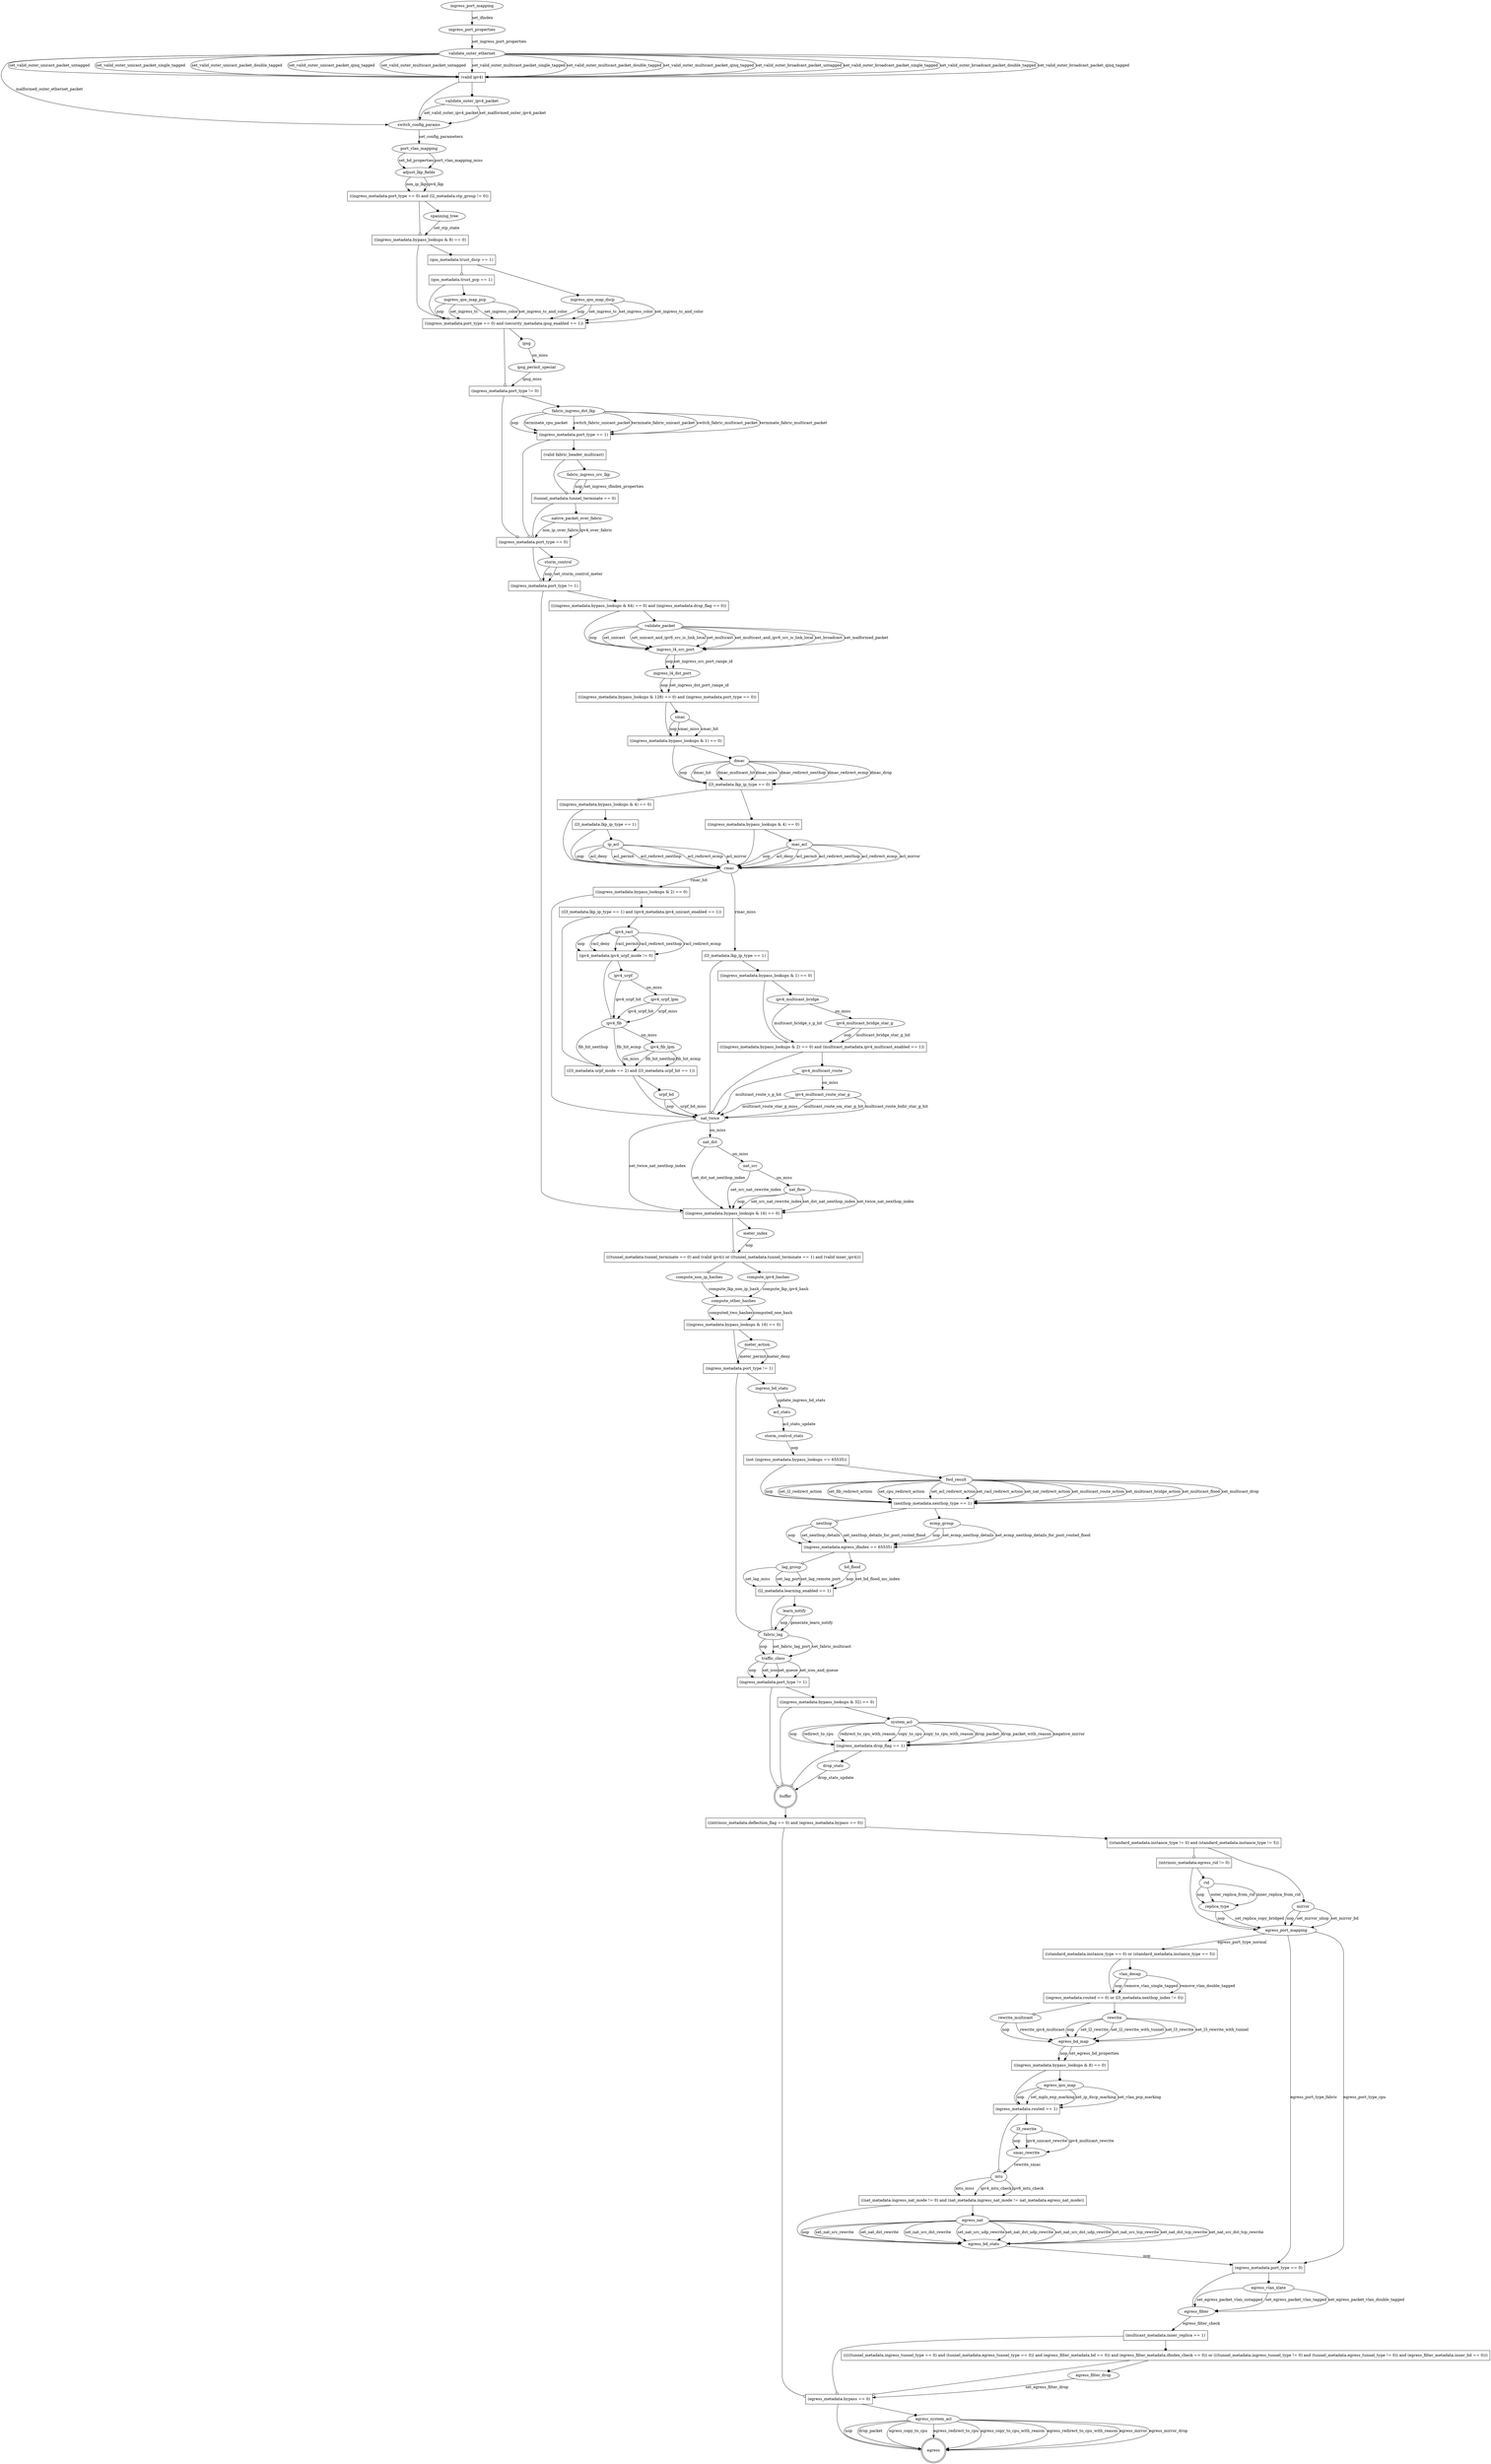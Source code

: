 digraph g {
   buffer [shape=doublecircle];
   egress [shape=doublecircle];
   ingress_port_mapping [shape=ellipse];
   ingress_port_mapping -> ingress_port_properties [arrowhead=normal label="set_ifindex"];
   ingress_port_properties [shape=ellipse];
   ingress_port_properties -> validate_outer_ethernet [arrowhead=normal label="set_ingress_port_properties"];
   validate_outer_ethernet [shape=ellipse];
   validate_outer_ethernet -> switch_config_params [arrowhead=normal label="malformed_outer_ethernet_packet"];
   switch_config_params [shape=ellipse];
   switch_config_params -> port_vlan_mapping [arrowhead=normal label="set_config_parameters"];
   port_vlan_mapping [shape=ellipse];
   port_vlan_mapping -> adjust_lkp_fields [arrowhead=normal label="set_bd_properties"];
   adjust_lkp_fields [shape=ellipse];
   adjust_lkp_fields -> _condition_2 [arrowhead=normal label="non_ip_lkp"];
   _condition_2 [shape=box label="((ingress_metadata.port_type == 0) and (l2_metadata.stp_group != 0))"];
   _condition_2 -> _condition_3 [arrowhead=odot];
   _condition_3 [shape=box label="((ingress_metadata.bypass_lookups & 8) == 0)"];
   _condition_3 -> _condition_6 [arrowhead=odot];
   _condition_6 [shape=box label="((ingress_metadata.port_type == 0) and (security_metadata.ipsg_enabled == 1))"];
   _condition_6 -> _condition_7 [arrowhead=odot];
   _condition_7 [shape=box label="(ingress_metadata.port_type != 0)"];
   _condition_7 -> _condition_11 [arrowhead=odot];
   _condition_11 [shape=box label="(ingress_metadata.port_type == 0)"];
   _condition_11 -> _condition_12 [arrowhead=odot];
   _condition_12 [shape=box label="(ingress_metadata.port_type != 1)"];
   _condition_12 -> _condition_30 [arrowhead=odot];
   _condition_30 [shape=box label="((ingress_metadata.bypass_lookups & 16) == 0)"];
   _condition_30 -> _condition_31 [arrowhead=odot];
   _condition_31 [shape=box label="(((tunnel_metadata.tunnel_terminate == 0) and (valid ipv4)) or ((tunnel_metadata.tunnel_terminate == 1) and (valid inner_ipv4)))"];
   _condition_31 -> compute_non_ip_hashes [arrowhead=odot];
   compute_non_ip_hashes [shape=ellipse];
   compute_non_ip_hashes -> compute_other_hashes [arrowhead=normal label="compute_lkp_non_ip_hash"];
   compute_other_hashes [shape=ellipse];
   compute_other_hashes -> _condition_32 [arrowhead=normal label="computed_two_hashes"];
   _condition_32 [shape=box label="((ingress_metadata.bypass_lookups & 16) == 0)"];
   _condition_32 -> _condition_33 [arrowhead=odot];
   _condition_33 [shape=box label="(ingress_metadata.port_type != 1)"];
   _condition_33 -> fabric_lag [arrowhead=odot];
   fabric_lag [shape=ellipse];
   fabric_lag -> traffic_class [arrowhead=normal label="nop"];
   traffic_class [shape=ellipse];
   traffic_class -> _condition_38 [arrowhead=normal label="nop"];
   _condition_38 [shape=box label="(ingress_metadata.port_type != 1)"];
   _condition_38 -> buffer [arrowhead=odot];
   _condition_38 -> _condition_39 [arrowhead=dot];
   _condition_39 [shape=box label="((ingress_metadata.bypass_lookups & 32) == 0)"];
   _condition_39 -> buffer [arrowhead=odot];
   _condition_39 -> system_acl [arrowhead=dot];
   system_acl [shape=ellipse];
   system_acl -> _condition_40 [arrowhead=normal label="nop"];
   _condition_40 [shape=box label="(ingress_metadata.drop_flag == 1)"];
   _condition_40 -> buffer [arrowhead=odot];
   _condition_40 -> drop_stats [arrowhead=dot];
   drop_stats [shape=ellipse];
   drop_stats -> buffer [arrowhead=normal label="drop_stats_update"];
   system_acl -> _condition_40 [arrowhead=normal label="redirect_to_cpu"];
   system_acl -> _condition_40 [arrowhead=normal label="redirect_to_cpu_with_reason"];
   system_acl -> _condition_40 [arrowhead=normal label="copy_to_cpu"];
   system_acl -> _condition_40 [arrowhead=normal label="copy_to_cpu_with_reason"];
   system_acl -> _condition_40 [arrowhead=normal label="drop_packet"];
   system_acl -> _condition_40 [arrowhead=normal label="drop_packet_with_reason"];
   system_acl -> _condition_40 [arrowhead=normal label="negative_mirror"];
   traffic_class -> _condition_38 [arrowhead=normal label="set_icos"];
   traffic_class -> _condition_38 [arrowhead=normal label="set_queue"];
   traffic_class -> _condition_38 [arrowhead=normal label="set_icos_and_queue"];
   fabric_lag -> traffic_class [arrowhead=normal label="set_fabric_lag_port"];
   fabric_lag -> traffic_class [arrowhead=normal label="set_fabric_multicast"];
   _condition_33 -> ingress_bd_stats [arrowhead=dot];
   ingress_bd_stats [shape=ellipse];
   ingress_bd_stats -> acl_stats [arrowhead=normal label="update_ingress_bd_stats"];
   acl_stats [shape=ellipse];
   acl_stats -> storm_control_stats [arrowhead=normal label="acl_stats_update"];
   storm_control_stats [shape=ellipse];
   storm_control_stats -> _condition_34 [arrowhead=normal label="nop"];
   _condition_34 [shape=box label="(not (ingress_metadata.bypass_lookups == 65535))"];
   _condition_34 -> _condition_35 [arrowhead=odot];
   _condition_35 [shape=box label="(nexthop_metadata.nexthop_type == 1)"];
   _condition_35 -> nexthop [arrowhead=odot];
   nexthop [shape=ellipse];
   nexthop -> _condition_36 [arrowhead=normal label="nop"];
   _condition_36 [shape=box label="(ingress_metadata.egress_ifindex == 65535)"];
   _condition_36 -> lag_group [arrowhead=odot];
   lag_group [shape=ellipse];
   lag_group -> _condition_37 [arrowhead=normal label="set_lag_miss"];
   _condition_37 [shape=box label="(l2_metadata.learning_enabled == 1)"];
   _condition_37 -> fabric_lag [arrowhead=odot];
   _condition_37 -> learn_notify [arrowhead=dot];
   learn_notify [shape=ellipse];
   learn_notify -> fabric_lag [arrowhead=normal label="nop"];
   learn_notify -> fabric_lag [arrowhead=normal label="generate_learn_notify"];
   lag_group -> _condition_37 [arrowhead=normal label="set_lag_port"];
   lag_group -> _condition_37 [arrowhead=normal label="set_lag_remote_port"];
   _condition_36 -> bd_flood [arrowhead=dot];
   bd_flood [shape=ellipse];
   bd_flood -> _condition_37 [arrowhead=normal label="nop"];
   bd_flood -> _condition_37 [arrowhead=normal label="set_bd_flood_mc_index"];
   nexthop -> _condition_36 [arrowhead=normal label="set_nexthop_details"];
   nexthop -> _condition_36 [arrowhead=normal label="set_nexthop_details_for_post_routed_flood"];
   _condition_35 -> ecmp_group [arrowhead=dot];
   ecmp_group [shape=ellipse];
   ecmp_group -> _condition_36 [arrowhead=normal label="nop"];
   ecmp_group -> _condition_36 [arrowhead=normal label="set_ecmp_nexthop_details"];
   ecmp_group -> _condition_36 [arrowhead=normal label="set_ecmp_nexthop_details_for_post_routed_flood"];
   _condition_34 -> fwd_result [arrowhead=dot];
   fwd_result [shape=ellipse];
   fwd_result -> _condition_35 [arrowhead=normal label="nop"];
   fwd_result -> _condition_35 [arrowhead=normal label="set_l2_redirect_action"];
   fwd_result -> _condition_35 [arrowhead=normal label="set_fib_redirect_action"];
   fwd_result -> _condition_35 [arrowhead=normal label="set_cpu_redirect_action"];
   fwd_result -> _condition_35 [arrowhead=normal label="set_acl_redirect_action"];
   fwd_result -> _condition_35 [arrowhead=normal label="set_racl_redirect_action"];
   fwd_result -> _condition_35 [arrowhead=normal label="set_nat_redirect_action"];
   fwd_result -> _condition_35 [arrowhead=normal label="set_multicast_route_action"];
   fwd_result -> _condition_35 [arrowhead=normal label="set_multicast_bridge_action"];
   fwd_result -> _condition_35 [arrowhead=normal label="set_multicast_flood"];
   fwd_result -> _condition_35 [arrowhead=normal label="set_multicast_drop"];
   _condition_32 -> meter_action [arrowhead=dot];
   meter_action [shape=ellipse];
   meter_action -> _condition_33 [arrowhead=normal label="meter_permit"];
   meter_action -> _condition_33 [arrowhead=normal label="meter_deny"];
   compute_other_hashes -> _condition_32 [arrowhead=normal label="computed_one_hash"];
   _condition_31 -> compute_ipv4_hashes [arrowhead=dot];
   compute_ipv4_hashes [shape=ellipse];
   compute_ipv4_hashes -> compute_other_hashes [arrowhead=normal label="compute_lkp_ipv4_hash"];
   _condition_30 -> meter_index [arrowhead=dot];
   meter_index [shape=ellipse];
   meter_index -> _condition_31 [arrowhead=normal label="nop"];
   _condition_12 -> _condition_13 [arrowhead=dot];
   _condition_13 [shape=box label="(((ingress_metadata.bypass_lookups & 64) == 0) and (ingress_metadata.drop_flag == 0))"];
   _condition_13 -> ingress_l4_src_port [arrowhead=odot];
   ingress_l4_src_port [shape=ellipse];
   ingress_l4_src_port -> ingress_l4_dst_port [arrowhead=normal label="nop"];
   ingress_l4_dst_port [shape=ellipse];
   ingress_l4_dst_port -> _condition_14 [arrowhead=normal label="nop"];
   _condition_14 [shape=box label="(((ingress_metadata.bypass_lookups & 128) == 0) and (ingress_metadata.port_type == 0))"];
   _condition_14 -> _condition_15 [arrowhead=odot];
   _condition_15 [shape=box label="((ingress_metadata.bypass_lookups & 1) == 0)"];
   _condition_15 -> _condition_16 [arrowhead=odot];
   _condition_16 [shape=box label="(l3_metadata.lkp_ip_type == 0)"];
   _condition_16 -> _condition_18 [arrowhead=odot];
   _condition_18 [shape=box label="((ingress_metadata.bypass_lookups & 4) == 0)"];
   _condition_18 -> rmac [arrowhead=odot];
   rmac [shape=ellipse];
   rmac -> _condition_25 [arrowhead=normal label="rmac_hit"];
   _condition_25 [shape=box label="((ingress_metadata.bypass_lookups & 2) == 0)"];
   _condition_25 -> nat_twice [arrowhead=odot];
   nat_twice [shape=ellipse];
   nat_twice -> nat_dst [arrowhead=normal label="on_miss"];
   nat_dst [shape=ellipse];
   nat_dst -> nat_src [arrowhead=normal label="on_miss"];
   nat_src [shape=ellipse];
   nat_src -> nat_flow [arrowhead=normal label="on_miss"];
   nat_flow [shape=ellipse];
   nat_flow -> _condition_30 [arrowhead=normal label="nop"];
   nat_flow -> _condition_30 [arrowhead=normal label="set_src_nat_rewrite_index"];
   nat_flow -> _condition_30 [arrowhead=normal label="set_dst_nat_nexthop_index"];
   nat_flow -> _condition_30 [arrowhead=normal label="set_twice_nat_nexthop_index"];
   nat_src -> _condition_30 [arrowhead=normal label="set_src_nat_rewrite_index"];
   nat_dst -> _condition_30 [arrowhead=normal label="set_dst_nat_nexthop_index"];
   nat_twice -> _condition_30 [arrowhead=normal label="set_twice_nat_nexthop_index"];
   _condition_25 -> _condition_26 [arrowhead=dot];
   _condition_26 [shape=box label="((l3_metadata.lkp_ip_type == 1) and (ipv4_metadata.ipv4_unicast_enabled == 1))"];
   _condition_26 -> _condition_29 [arrowhead=odot];
   _condition_29 [shape=box label="((l3_metadata.urpf_mode == 2) and (l3_metadata.urpf_hit == 1))"];
   _condition_29 -> nat_twice [arrowhead=odot];
   _condition_29 -> urpf_bd [arrowhead=dot];
   urpf_bd [shape=ellipse];
   urpf_bd -> nat_twice [arrowhead=normal label="nop"];
   urpf_bd -> nat_twice [arrowhead=normal label="urpf_bd_miss"];
   _condition_26 -> ipv4_racl [arrowhead=dot];
   ipv4_racl [shape=ellipse];
   ipv4_racl -> _condition_27 [arrowhead=normal label="nop"];
   _condition_27 [shape=box label="(ipv4_metadata.ipv4_urpf_mode != 0)"];
   _condition_27 -> ipv4_fib [arrowhead=odot];
   ipv4_fib [shape=ellipse];
   ipv4_fib -> ipv4_fib_lpm [arrowhead=normal label="on_miss"];
   ipv4_fib_lpm [shape=ellipse];
   ipv4_fib_lpm -> _condition_29 [arrowhead=normal label="on_miss"];
   ipv4_fib_lpm -> _condition_29 [arrowhead=normal label="fib_hit_nexthop"];
   ipv4_fib_lpm -> _condition_29 [arrowhead=normal label="fib_hit_ecmp"];
   ipv4_fib -> _condition_29 [arrowhead=normal label="fib_hit_nexthop"];
   ipv4_fib -> _condition_29 [arrowhead=normal label="fib_hit_ecmp"];
   _condition_27 -> ipv4_urpf [arrowhead=dot];
   ipv4_urpf [shape=ellipse];
   ipv4_urpf -> ipv4_urpf_lpm [arrowhead=normal label="on_miss"];
   ipv4_urpf_lpm [shape=ellipse];
   ipv4_urpf_lpm -> ipv4_fib [arrowhead=normal label="ipv4_urpf_hit"];
   ipv4_urpf_lpm -> ipv4_fib [arrowhead=normal label="urpf_miss"];
   ipv4_urpf -> ipv4_fib [arrowhead=normal label="ipv4_urpf_hit"];
   ipv4_racl -> _condition_27 [arrowhead=normal label="racl_deny"];
   ipv4_racl -> _condition_27 [arrowhead=normal label="racl_permit"];
   ipv4_racl -> _condition_27 [arrowhead=normal label="racl_redirect_nexthop"];
   ipv4_racl -> _condition_27 [arrowhead=normal label="racl_redirect_ecmp"];
   rmac -> _condition_21 [arrowhead=normal label="rmac_miss"];
   _condition_21 [shape=box label="(l3_metadata.lkp_ip_type == 1)"];
   _condition_21 -> nat_twice [arrowhead=odot];
   _condition_21 -> _condition_22 [arrowhead=dot];
   _condition_22 [shape=box label="((ingress_metadata.bypass_lookups & 1) == 0)"];
   _condition_22 -> _condition_23 [arrowhead=odot];
   _condition_23 [shape=box label="(((ingress_metadata.bypass_lookups & 2) == 0) and (multicast_metadata.ipv4_multicast_enabled == 1))"];
   _condition_23 -> nat_twice [arrowhead=odot];
   _condition_23 -> ipv4_multicast_route [arrowhead=dot];
   ipv4_multicast_route [shape=ellipse];
   ipv4_multicast_route -> ipv4_multicast_route_star_g [arrowhead=normal label="on_miss"];
   ipv4_multicast_route_star_g [shape=ellipse];
   ipv4_multicast_route_star_g -> nat_twice [arrowhead=normal label="multicast_route_star_g_miss"];
   ipv4_multicast_route_star_g -> nat_twice [arrowhead=normal label="multicast_route_sm_star_g_hit"];
   ipv4_multicast_route_star_g -> nat_twice [arrowhead=normal label="multicast_route_bidir_star_g_hit"];
   ipv4_multicast_route -> nat_twice [arrowhead=normal label="multicast_route_s_g_hit"];
   _condition_22 -> ipv4_multicast_bridge [arrowhead=dot];
   ipv4_multicast_bridge [shape=ellipse];
   ipv4_multicast_bridge -> ipv4_multicast_bridge_star_g [arrowhead=normal label="on_miss"];
   ipv4_multicast_bridge_star_g [shape=ellipse];
   ipv4_multicast_bridge_star_g -> _condition_23 [arrowhead=normal label="nop"];
   ipv4_multicast_bridge_star_g -> _condition_23 [arrowhead=normal label="multicast_bridge_star_g_hit"];
   ipv4_multicast_bridge -> _condition_23 [arrowhead=normal label="multicast_bridge_s_g_hit"];
   _condition_18 -> _condition_19 [arrowhead=dot];
   _condition_19 [shape=box label="(l3_metadata.lkp_ip_type == 1)"];
   _condition_19 -> rmac [arrowhead=odot];
   _condition_19 -> ip_acl [arrowhead=dot];
   ip_acl [shape=ellipse];
   ip_acl -> rmac [arrowhead=normal label="nop"];
   ip_acl -> rmac [arrowhead=normal label="acl_deny"];
   ip_acl -> rmac [arrowhead=normal label="acl_permit"];
   ip_acl -> rmac [arrowhead=normal label="acl_redirect_nexthop"];
   ip_acl -> rmac [arrowhead=normal label="acl_redirect_ecmp"];
   ip_acl -> rmac [arrowhead=normal label="acl_mirror"];
   _condition_16 -> _condition_17 [arrowhead=dot];
   _condition_17 [shape=box label="((ingress_metadata.bypass_lookups & 4) == 0)"];
   _condition_17 -> rmac [arrowhead=odot];
   _condition_17 -> mac_acl [arrowhead=dot];
   mac_acl [shape=ellipse];
   mac_acl -> rmac [arrowhead=normal label="nop"];
   mac_acl -> rmac [arrowhead=normal label="acl_deny"];
   mac_acl -> rmac [arrowhead=normal label="acl_permit"];
   mac_acl -> rmac [arrowhead=normal label="acl_redirect_nexthop"];
   mac_acl -> rmac [arrowhead=normal label="acl_redirect_ecmp"];
   mac_acl -> rmac [arrowhead=normal label="acl_mirror"];
   _condition_15 -> dmac [arrowhead=dot];
   dmac [shape=ellipse];
   dmac -> _condition_16 [arrowhead=normal label="nop"];
   dmac -> _condition_16 [arrowhead=normal label="dmac_hit"];
   dmac -> _condition_16 [arrowhead=normal label="dmac_multicast_hit"];
   dmac -> _condition_16 [arrowhead=normal label="dmac_miss"];
   dmac -> _condition_16 [arrowhead=normal label="dmac_redirect_nexthop"];
   dmac -> _condition_16 [arrowhead=normal label="dmac_redirect_ecmp"];
   dmac -> _condition_16 [arrowhead=normal label="dmac_drop"];
   _condition_14 -> smac [arrowhead=dot];
   smac [shape=ellipse];
   smac -> _condition_15 [arrowhead=normal label="nop"];
   smac -> _condition_15 [arrowhead=normal label="smac_miss"];
   smac -> _condition_15 [arrowhead=normal label="smac_hit"];
   ingress_l4_dst_port -> _condition_14 [arrowhead=normal label="set_ingress_dst_port_range_id"];
   ingress_l4_src_port -> ingress_l4_dst_port [arrowhead=normal label="set_ingress_src_port_range_id"];
   _condition_13 -> validate_packet [arrowhead=dot];
   validate_packet [shape=ellipse];
   validate_packet -> ingress_l4_src_port [arrowhead=normal label="nop"];
   validate_packet -> ingress_l4_src_port [arrowhead=normal label="set_unicast"];
   validate_packet -> ingress_l4_src_port [arrowhead=normal label="set_unicast_and_ipv6_src_is_link_local"];
   validate_packet -> ingress_l4_src_port [arrowhead=normal label="set_multicast"];
   validate_packet -> ingress_l4_src_port [arrowhead=normal label="set_multicast_and_ipv6_src_is_link_local"];
   validate_packet -> ingress_l4_src_port [arrowhead=normal label="set_broadcast"];
   validate_packet -> ingress_l4_src_port [arrowhead=normal label="set_malformed_packet"];
   _condition_11 -> storm_control [arrowhead=dot];
   storm_control [shape=ellipse];
   storm_control -> _condition_12 [arrowhead=normal label="nop"];
   storm_control -> _condition_12 [arrowhead=normal label="set_storm_control_meter"];
   _condition_7 -> fabric_ingress_dst_lkp [arrowhead=dot];
   fabric_ingress_dst_lkp [shape=ellipse];
   fabric_ingress_dst_lkp -> _condition_8 [arrowhead=normal label="nop"];
   _condition_8 [shape=box label="(ingress_metadata.port_type == 1)"];
   _condition_8 -> _condition_11 [arrowhead=odot];
   _condition_8 -> _condition_9 [arrowhead=dot];
   _condition_9 [shape=box label="(valid fabric_header_multicast)"];
   _condition_9 -> _condition_10 [arrowhead=odot];
   _condition_10 [shape=box label="(tunnel_metadata.tunnel_terminate == 0)"];
   _condition_10 -> _condition_11 [arrowhead=odot];
   _condition_10 -> native_packet_over_fabric [arrowhead=dot];
   native_packet_over_fabric [shape=ellipse];
   native_packet_over_fabric -> _condition_11 [arrowhead=normal label="non_ip_over_fabric"];
   native_packet_over_fabric -> _condition_11 [arrowhead=normal label="ipv4_over_fabric"];
   _condition_9 -> fabric_ingress_src_lkp [arrowhead=dot];
   fabric_ingress_src_lkp [shape=ellipse];
   fabric_ingress_src_lkp -> _condition_10 [arrowhead=normal label="nop"];
   fabric_ingress_src_lkp -> _condition_10 [arrowhead=normal label="set_ingress_ifindex_properties"];
   fabric_ingress_dst_lkp -> _condition_8 [arrowhead=normal label="terminate_cpu_packet"];
   fabric_ingress_dst_lkp -> _condition_8 [arrowhead=normal label="switch_fabric_unicast_packet"];
   fabric_ingress_dst_lkp -> _condition_8 [arrowhead=normal label="terminate_fabric_unicast_packet"];
   fabric_ingress_dst_lkp -> _condition_8 [arrowhead=normal label="switch_fabric_multicast_packet"];
   fabric_ingress_dst_lkp -> _condition_8 [arrowhead=normal label="terminate_fabric_multicast_packet"];
   _condition_6 -> ipsg [arrowhead=dot];
   ipsg [shape=ellipse];
   ipsg -> ipsg_permit_special [arrowhead=normal label="on_miss"];
   ipsg_permit_special [shape=ellipse];
   ipsg_permit_special -> _condition_7 [arrowhead=normal label="ipsg_miss"];
   _condition_3 -> _condition_4 [arrowhead=dot];
   _condition_4 [shape=box label="(qos_metadata.trust_dscp == 1)"];
   _condition_4 -> _condition_5 [arrowhead=odot];
   _condition_5 [shape=box label="(qos_metadata.trust_pcp == 1)"];
   _condition_5 -> _condition_6 [arrowhead=odot];
   _condition_5 -> ingress_qos_map_pcp [arrowhead=dot];
   ingress_qos_map_pcp [shape=ellipse];
   ingress_qos_map_pcp -> _condition_6 [arrowhead=normal label="nop"];
   ingress_qos_map_pcp -> _condition_6 [arrowhead=normal label="set_ingress_tc"];
   ingress_qos_map_pcp -> _condition_6 [arrowhead=normal label="set_ingress_color"];
   ingress_qos_map_pcp -> _condition_6 [arrowhead=normal label="set_ingress_tc_and_color"];
   _condition_4 -> ingress_qos_map_dscp [arrowhead=dot];
   ingress_qos_map_dscp [shape=ellipse];
   ingress_qos_map_dscp -> _condition_6 [arrowhead=normal label="nop"];
   ingress_qos_map_dscp -> _condition_6 [arrowhead=normal label="set_ingress_tc"];
   ingress_qos_map_dscp -> _condition_6 [arrowhead=normal label="set_ingress_color"];
   ingress_qos_map_dscp -> _condition_6 [arrowhead=normal label="set_ingress_tc_and_color"];
   _condition_2 -> spanning_tree [arrowhead=dot];
   spanning_tree [shape=ellipse];
   spanning_tree -> _condition_3 [arrowhead=normal label="set_stp_state"];
   adjust_lkp_fields -> _condition_2 [arrowhead=normal label="ipv4_lkp"];
   port_vlan_mapping -> adjust_lkp_fields [arrowhead=normal label="port_vlan_mapping_miss"];
   validate_outer_ethernet -> _condition_0 [arrowhead=normal label="set_valid_outer_unicast_packet_untagged"];
   _condition_0 [shape=box label="(valid ipv4)"];
   _condition_0 -> switch_config_params [arrowhead=odot];
   _condition_0 -> validate_outer_ipv4_packet [arrowhead=dot];
   validate_outer_ipv4_packet [shape=ellipse];
   validate_outer_ipv4_packet -> switch_config_params [arrowhead=normal label="set_valid_outer_ipv4_packet"];
   validate_outer_ipv4_packet -> switch_config_params [arrowhead=normal label="set_malformed_outer_ipv4_packet"];
   validate_outer_ethernet -> _condition_0 [arrowhead=normal label="set_valid_outer_unicast_packet_single_tagged"];
   validate_outer_ethernet -> _condition_0 [arrowhead=normal label="set_valid_outer_unicast_packet_double_tagged"];
   validate_outer_ethernet -> _condition_0 [arrowhead=normal label="set_valid_outer_unicast_packet_qinq_tagged"];
   validate_outer_ethernet -> _condition_0 [arrowhead=normal label="set_valid_outer_multicast_packet_untagged"];
   validate_outer_ethernet -> _condition_0 [arrowhead=normal label="set_valid_outer_multicast_packet_single_tagged"];
   validate_outer_ethernet -> _condition_0 [arrowhead=normal label="set_valid_outer_multicast_packet_double_tagged"];
   validate_outer_ethernet -> _condition_0 [arrowhead=normal label="set_valid_outer_multicast_packet_qinq_tagged"];
   validate_outer_ethernet -> _condition_0 [arrowhead=normal label="set_valid_outer_broadcast_packet_untagged"];
   validate_outer_ethernet -> _condition_0 [arrowhead=normal label="set_valid_outer_broadcast_packet_single_tagged"];
   validate_outer_ethernet -> _condition_0 [arrowhead=normal label="set_valid_outer_broadcast_packet_double_tagged"];
   validate_outer_ethernet -> _condition_0 [arrowhead=normal label="set_valid_outer_broadcast_packet_qinq_tagged"];
   buffer -> _condition_41
   _condition_41 [shape=box label="((intrinsic_metadata.deflection_flag == 0) and (egress_metadata.bypass == 0))"];
   _condition_41 -> _condition_52 [arrowhead=odot];
   _condition_52 [shape=box label="(egress_metadata.bypass == 0)"];
   _condition_52 -> egress [arrowhead=odot];
   _condition_52 -> egress_system_acl [arrowhead=dot];
   egress_system_acl [shape=ellipse];
   egress_system_acl -> egress [arrowhead=normal label="nop"];
   egress_system_acl -> egress [arrowhead=normal label="drop_packet"];
   egress_system_acl -> egress [arrowhead=normal label="egress_copy_to_cpu"];
   egress_system_acl -> egress [arrowhead=normal label="egress_redirect_to_cpu"];
   egress_system_acl -> egress [arrowhead=normal label="egress_copy_to_cpu_with_reason"];
   egress_system_acl -> egress [arrowhead=normal label="egress_redirect_to_cpu_with_reason"];
   egress_system_acl -> egress [arrowhead=normal label="egress_mirror"];
   egress_system_acl -> egress [arrowhead=normal label="egress_mirror_drop"];
   _condition_41 -> _condition_42 [arrowhead=dot];
   _condition_42 [shape=box label="((standard_metadata.instance_type != 0) and (standard_metadata.instance_type != 5))"];
   _condition_42 -> _condition_43 [arrowhead=odot];
   _condition_43 [shape=box label="(intrinsic_metadata.egress_rid != 0)"];
   _condition_43 -> egress_port_mapping [arrowhead=odot];
   egress_port_mapping [shape=ellipse];
   egress_port_mapping -> _condition_44 [arrowhead=normal label="egress_port_type_normal"];
   _condition_44 [shape=box label="((standard_metadata.instance_type == 0) or (standard_metadata.instance_type == 5))"];
   _condition_44 -> _condition_45 [arrowhead=odot];
   _condition_45 [shape=box label="((egress_metadata.routed == 0) or (l3_metadata.nexthop_index != 0))"];
   _condition_45 -> rewrite_multicast [arrowhead=odot];
   rewrite_multicast [shape=ellipse];
   rewrite_multicast -> egress_bd_map [arrowhead=normal label="nop"];
   egress_bd_map [shape=ellipse];
   egress_bd_map -> _condition_46 [arrowhead=normal label="nop"];
   _condition_46 [shape=box label="((ingress_metadata.bypass_lookups & 8) == 0)"];
   _condition_46 -> _condition_47 [arrowhead=odot];
   _condition_47 [shape=box label="(egress_metadata.routed == 1)"];
   _condition_47 -> mtu [arrowhead=odot];
   mtu [shape=ellipse];
   mtu -> _condition_48 [arrowhead=normal label="mtu_miss"];
   _condition_48 [shape=box label="((nat_metadata.ingress_nat_mode != 0) and (nat_metadata.ingress_nat_mode != nat_metadata.egress_nat_mode))"];
   _condition_48 -> egress_bd_stats [arrowhead=odot];
   egress_bd_stats [shape=ellipse];
   egress_bd_stats -> _condition_49 [arrowhead=normal label="nop"];
   _condition_49 [shape=box label="(egress_metadata.port_type == 0)"];
   _condition_49 -> egress_filter [arrowhead=odot];
   egress_filter [shape=ellipse];
   egress_filter -> _condition_50 [arrowhead=normal label="egress_filter_check"];
   _condition_50 [shape=box label="(multicast_metadata.inner_replica == 1)"];
   _condition_50 -> _condition_52 [arrowhead=odot];
   _condition_50 -> _condition_51 [arrowhead=dot];
   _condition_51 [shape=box label="(((((tunnel_metadata.ingress_tunnel_type == 0) and (tunnel_metadata.egress_tunnel_type == 0)) and (egress_filter_metadata.bd == 0)) and (egress_filter_metadata.ifindex_check == 0)) or (((tunnel_metadata.ingress_tunnel_type != 0) and (tunnel_metadata.egress_tunnel_type != 0)) and (egress_filter_metadata.inner_bd == 0)))"];
   _condition_51 -> _condition_52 [arrowhead=odot];
   _condition_51 -> egress_filter_drop [arrowhead=dot];
   egress_filter_drop [shape=ellipse];
   egress_filter_drop -> _condition_52 [arrowhead=normal label="set_egress_filter_drop"];
   _condition_49 -> egress_vlan_xlate [arrowhead=dot];
   egress_vlan_xlate [shape=ellipse];
   egress_vlan_xlate -> egress_filter [arrowhead=normal label="set_egress_packet_vlan_untagged"];
   egress_vlan_xlate -> egress_filter [arrowhead=normal label="set_egress_packet_vlan_tagged"];
   egress_vlan_xlate -> egress_filter [arrowhead=normal label="set_egress_packet_vlan_double_tagged"];
   _condition_48 -> egress_nat [arrowhead=dot];
   egress_nat [shape=ellipse];
   egress_nat -> egress_bd_stats [arrowhead=normal label="nop"];
   egress_nat -> egress_bd_stats [arrowhead=normal label="set_nat_src_rewrite"];
   egress_nat -> egress_bd_stats [arrowhead=normal label="set_nat_dst_rewrite"];
   egress_nat -> egress_bd_stats [arrowhead=normal label="set_nat_src_dst_rewrite"];
   egress_nat -> egress_bd_stats [arrowhead=normal label="set_nat_src_udp_rewrite"];
   egress_nat -> egress_bd_stats [arrowhead=normal label="set_nat_dst_udp_rewrite"];
   egress_nat -> egress_bd_stats [arrowhead=normal label="set_nat_src_dst_udp_rewrite"];
   egress_nat -> egress_bd_stats [arrowhead=normal label="set_nat_src_tcp_rewrite"];
   egress_nat -> egress_bd_stats [arrowhead=normal label="set_nat_dst_tcp_rewrite"];
   egress_nat -> egress_bd_stats [arrowhead=normal label="set_nat_src_dst_tcp_rewrite"];
   mtu -> _condition_48 [arrowhead=normal label="ipv4_mtu_check"];
   mtu -> _condition_48 [arrowhead=normal label="ipv6_mtu_check"];
   _condition_47 -> l3_rewrite [arrowhead=dot];
   l3_rewrite [shape=ellipse];
   l3_rewrite -> smac_rewrite [arrowhead=normal label="nop"];
   smac_rewrite [shape=ellipse];
   smac_rewrite -> mtu [arrowhead=normal label="rewrite_smac"];
   l3_rewrite -> smac_rewrite [arrowhead=normal label="ipv4_unicast_rewrite"];
   l3_rewrite -> smac_rewrite [arrowhead=normal label="ipv4_multicast_rewrite"];
   _condition_46 -> egress_qos_map [arrowhead=dot];
   egress_qos_map [shape=ellipse];
   egress_qos_map -> _condition_47 [arrowhead=normal label="nop"];
   egress_qos_map -> _condition_47 [arrowhead=normal label="set_mpls_exp_marking"];
   egress_qos_map -> _condition_47 [arrowhead=normal label="set_ip_dscp_marking"];
   egress_qos_map -> _condition_47 [arrowhead=normal label="set_vlan_pcp_marking"];
   egress_bd_map -> _condition_46 [arrowhead=normal label="set_egress_bd_properties"];
   rewrite_multicast -> egress_bd_map [arrowhead=normal label="rewrite_ipv4_multicast"];
   _condition_45 -> rewrite [arrowhead=dot];
   rewrite [shape=ellipse];
   rewrite -> egress_bd_map [arrowhead=normal label="nop"];
   rewrite -> egress_bd_map [arrowhead=normal label="set_l2_rewrite"];
   rewrite -> egress_bd_map [arrowhead=normal label="set_l2_rewrite_with_tunnel"];
   rewrite -> egress_bd_map [arrowhead=normal label="set_l3_rewrite"];
   rewrite -> egress_bd_map [arrowhead=normal label="set_l3_rewrite_with_tunnel"];
   _condition_44 -> vlan_decap [arrowhead=dot];
   vlan_decap [shape=ellipse];
   vlan_decap -> _condition_45 [arrowhead=normal label="nop"];
   vlan_decap -> _condition_45 [arrowhead=normal label="remove_vlan_single_tagged"];
   vlan_decap -> _condition_45 [arrowhead=normal label="remove_vlan_double_tagged"];
   egress_port_mapping -> _condition_49 [arrowhead=normal label="egress_port_type_fabric"];
   egress_port_mapping -> _condition_49 [arrowhead=normal label="egress_port_type_cpu"];
   _condition_43 -> rid [arrowhead=dot];
   rid [shape=ellipse];
   rid -> replica_type [arrowhead=normal label="nop"];
   replica_type [shape=ellipse];
   replica_type -> egress_port_mapping [arrowhead=normal label="nop"];
   replica_type -> egress_port_mapping [arrowhead=normal label="set_replica_copy_bridged"];
   rid -> replica_type [arrowhead=normal label="outer_replica_from_rid"];
   rid -> replica_type [arrowhead=normal label="inner_replica_from_rid"];
   _condition_42 -> mirror [arrowhead=dot];
   mirror [shape=ellipse];
   mirror -> egress_port_mapping [arrowhead=normal label="nop"];
   mirror -> egress_port_mapping [arrowhead=normal label="set_mirror_nhop"];
   mirror -> egress_port_mapping [arrowhead=normal label="set_mirror_bd"];
}
